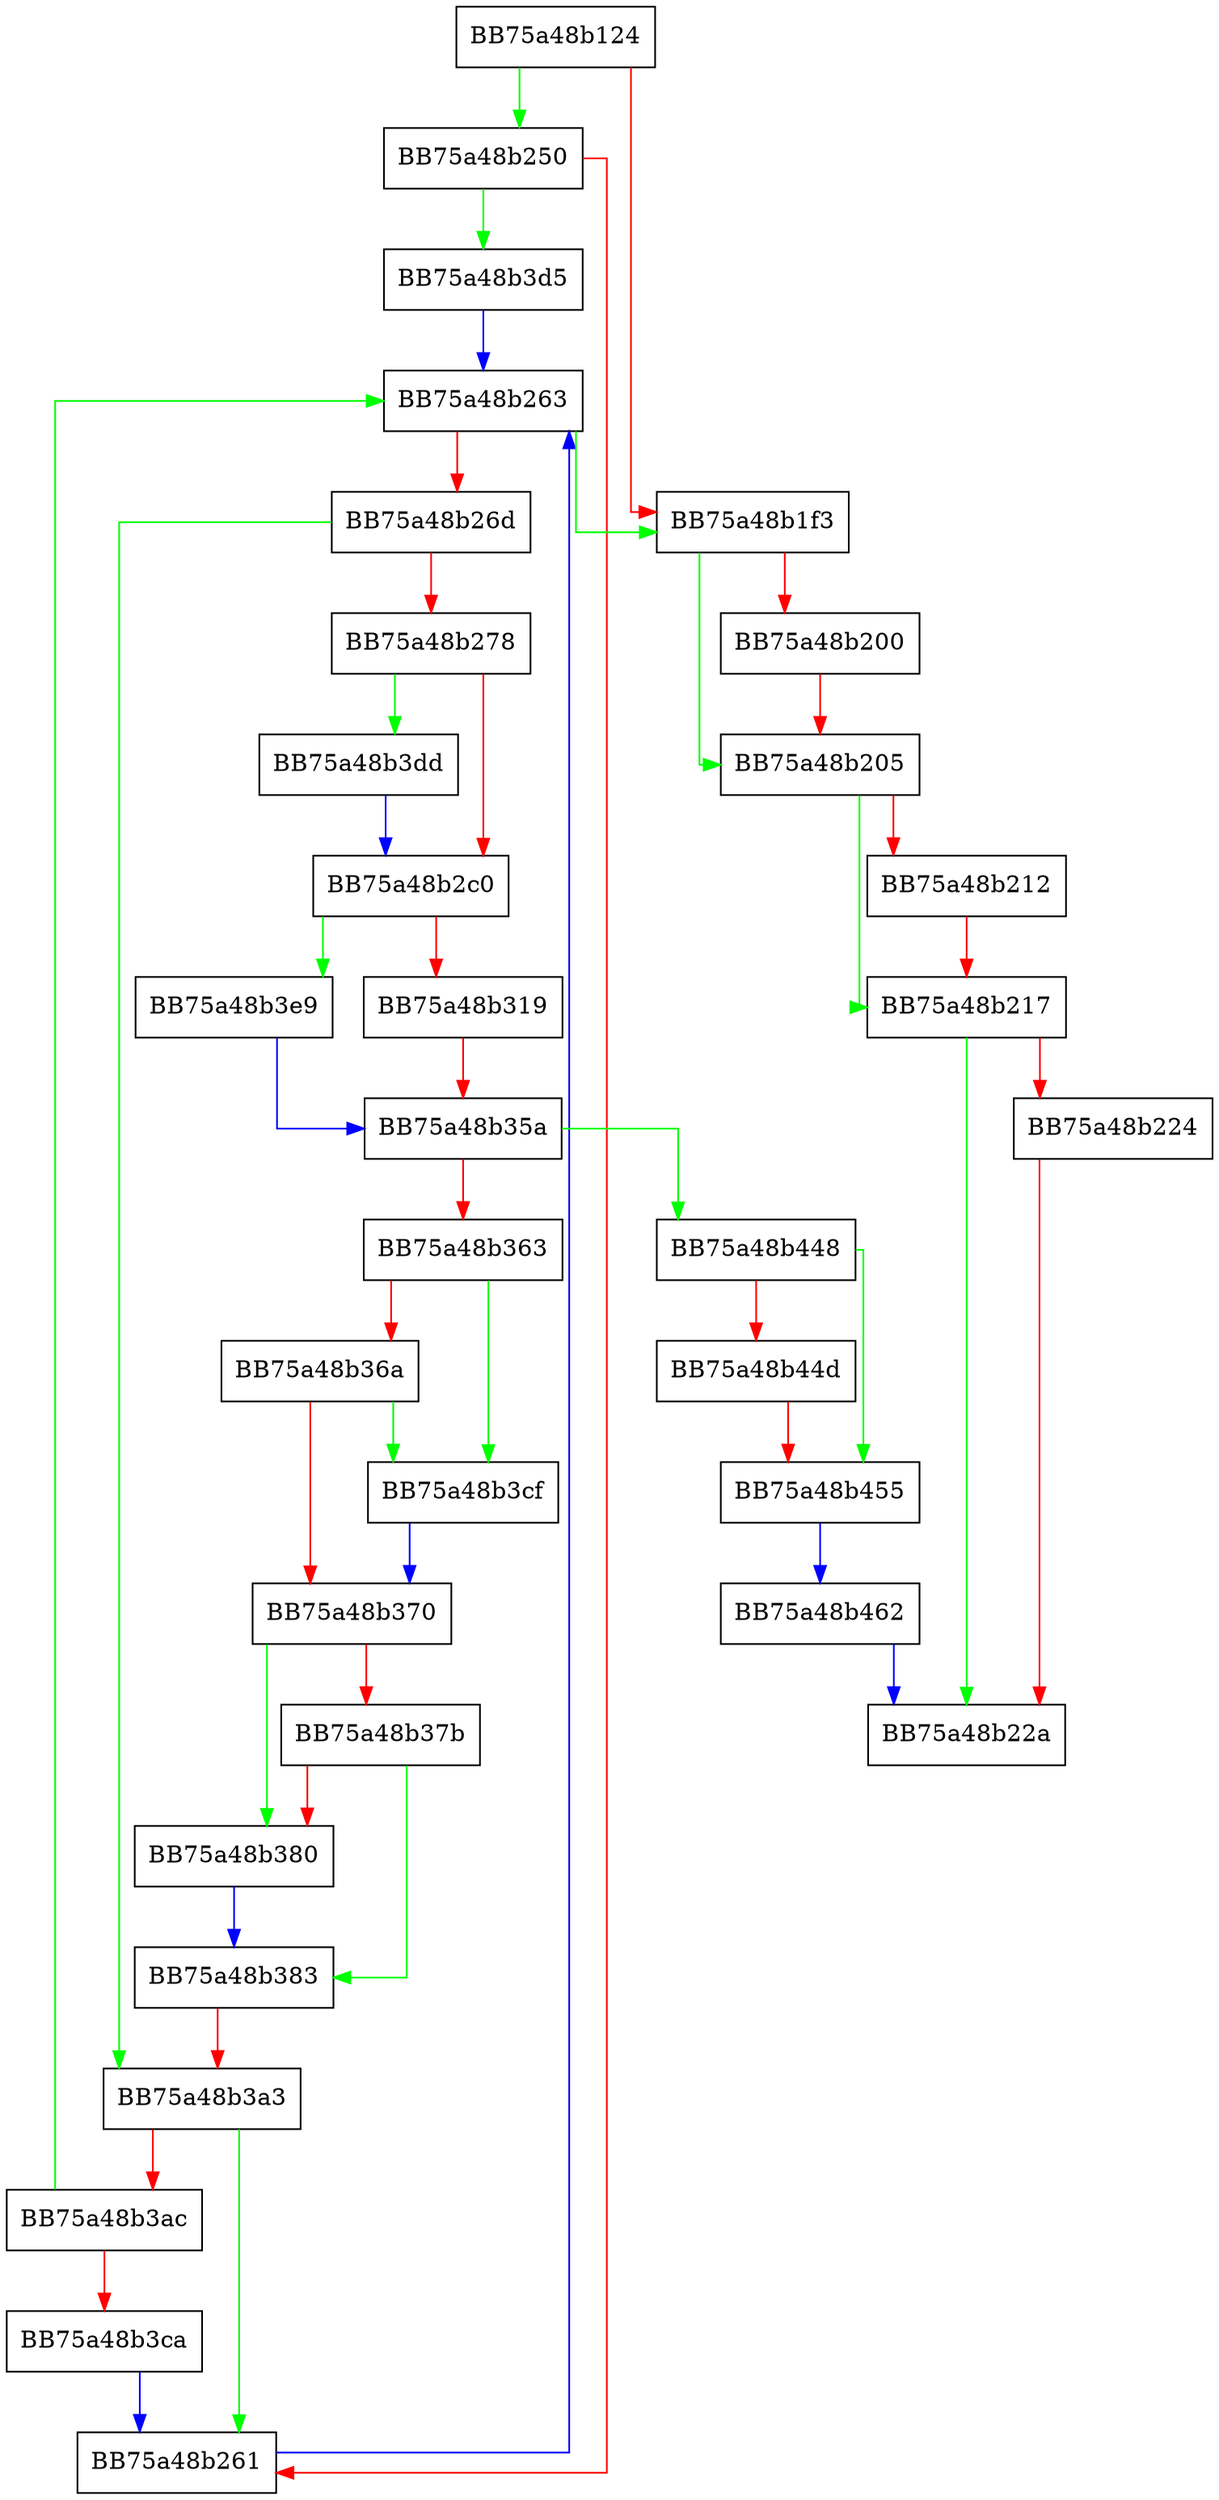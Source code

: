 digraph GetImports {
  node [shape="box"];
  graph [splines=ortho];
  BB75a48b124 -> BB75a48b250 [color="green"];
  BB75a48b124 -> BB75a48b1f3 [color="red"];
  BB75a48b1f3 -> BB75a48b205 [color="green"];
  BB75a48b1f3 -> BB75a48b200 [color="red"];
  BB75a48b200 -> BB75a48b205 [color="red"];
  BB75a48b205 -> BB75a48b217 [color="green"];
  BB75a48b205 -> BB75a48b212 [color="red"];
  BB75a48b212 -> BB75a48b217 [color="red"];
  BB75a48b217 -> BB75a48b22a [color="green"];
  BB75a48b217 -> BB75a48b224 [color="red"];
  BB75a48b224 -> BB75a48b22a [color="red"];
  BB75a48b250 -> BB75a48b3d5 [color="green"];
  BB75a48b250 -> BB75a48b261 [color="red"];
  BB75a48b261 -> BB75a48b263 [color="blue"];
  BB75a48b263 -> BB75a48b1f3 [color="green"];
  BB75a48b263 -> BB75a48b26d [color="red"];
  BB75a48b26d -> BB75a48b3a3 [color="green"];
  BB75a48b26d -> BB75a48b278 [color="red"];
  BB75a48b278 -> BB75a48b3dd [color="green"];
  BB75a48b278 -> BB75a48b2c0 [color="red"];
  BB75a48b2c0 -> BB75a48b3e9 [color="green"];
  BB75a48b2c0 -> BB75a48b319 [color="red"];
  BB75a48b319 -> BB75a48b35a [color="red"];
  BB75a48b35a -> BB75a48b448 [color="green"];
  BB75a48b35a -> BB75a48b363 [color="red"];
  BB75a48b363 -> BB75a48b3cf [color="green"];
  BB75a48b363 -> BB75a48b36a [color="red"];
  BB75a48b36a -> BB75a48b3cf [color="green"];
  BB75a48b36a -> BB75a48b370 [color="red"];
  BB75a48b370 -> BB75a48b380 [color="green"];
  BB75a48b370 -> BB75a48b37b [color="red"];
  BB75a48b37b -> BB75a48b383 [color="green"];
  BB75a48b37b -> BB75a48b380 [color="red"];
  BB75a48b380 -> BB75a48b383 [color="blue"];
  BB75a48b383 -> BB75a48b3a3 [color="red"];
  BB75a48b3a3 -> BB75a48b261 [color="green"];
  BB75a48b3a3 -> BB75a48b3ac [color="red"];
  BB75a48b3ac -> BB75a48b263 [color="green"];
  BB75a48b3ac -> BB75a48b3ca [color="red"];
  BB75a48b3ca -> BB75a48b261 [color="blue"];
  BB75a48b3cf -> BB75a48b370 [color="blue"];
  BB75a48b3d5 -> BB75a48b263 [color="blue"];
  BB75a48b3dd -> BB75a48b2c0 [color="blue"];
  BB75a48b3e9 -> BB75a48b35a [color="blue"];
  BB75a48b448 -> BB75a48b455 [color="green"];
  BB75a48b448 -> BB75a48b44d [color="red"];
  BB75a48b44d -> BB75a48b455 [color="red"];
  BB75a48b455 -> BB75a48b462 [color="blue"];
  BB75a48b462 -> BB75a48b22a [color="blue"];
}
